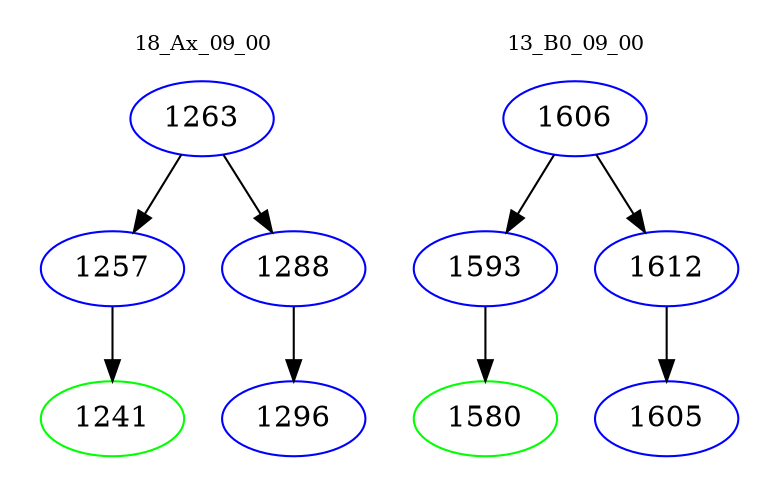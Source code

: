 digraph{
subgraph cluster_0 {
color = white
label = "18_Ax_09_00";
fontsize=10;
T0_1263 [label="1263", color="blue"]
T0_1263 -> T0_1257 [color="black"]
T0_1257 [label="1257", color="blue"]
T0_1257 -> T0_1241 [color="black"]
T0_1241 [label="1241", color="green"]
T0_1263 -> T0_1288 [color="black"]
T0_1288 [label="1288", color="blue"]
T0_1288 -> T0_1296 [color="black"]
T0_1296 [label="1296", color="blue"]
}
subgraph cluster_1 {
color = white
label = "13_B0_09_00";
fontsize=10;
T1_1606 [label="1606", color="blue"]
T1_1606 -> T1_1593 [color="black"]
T1_1593 [label="1593", color="blue"]
T1_1593 -> T1_1580 [color="black"]
T1_1580 [label="1580", color="green"]
T1_1606 -> T1_1612 [color="black"]
T1_1612 [label="1612", color="blue"]
T1_1612 -> T1_1605 [color="black"]
T1_1605 [label="1605", color="blue"]
}
}
